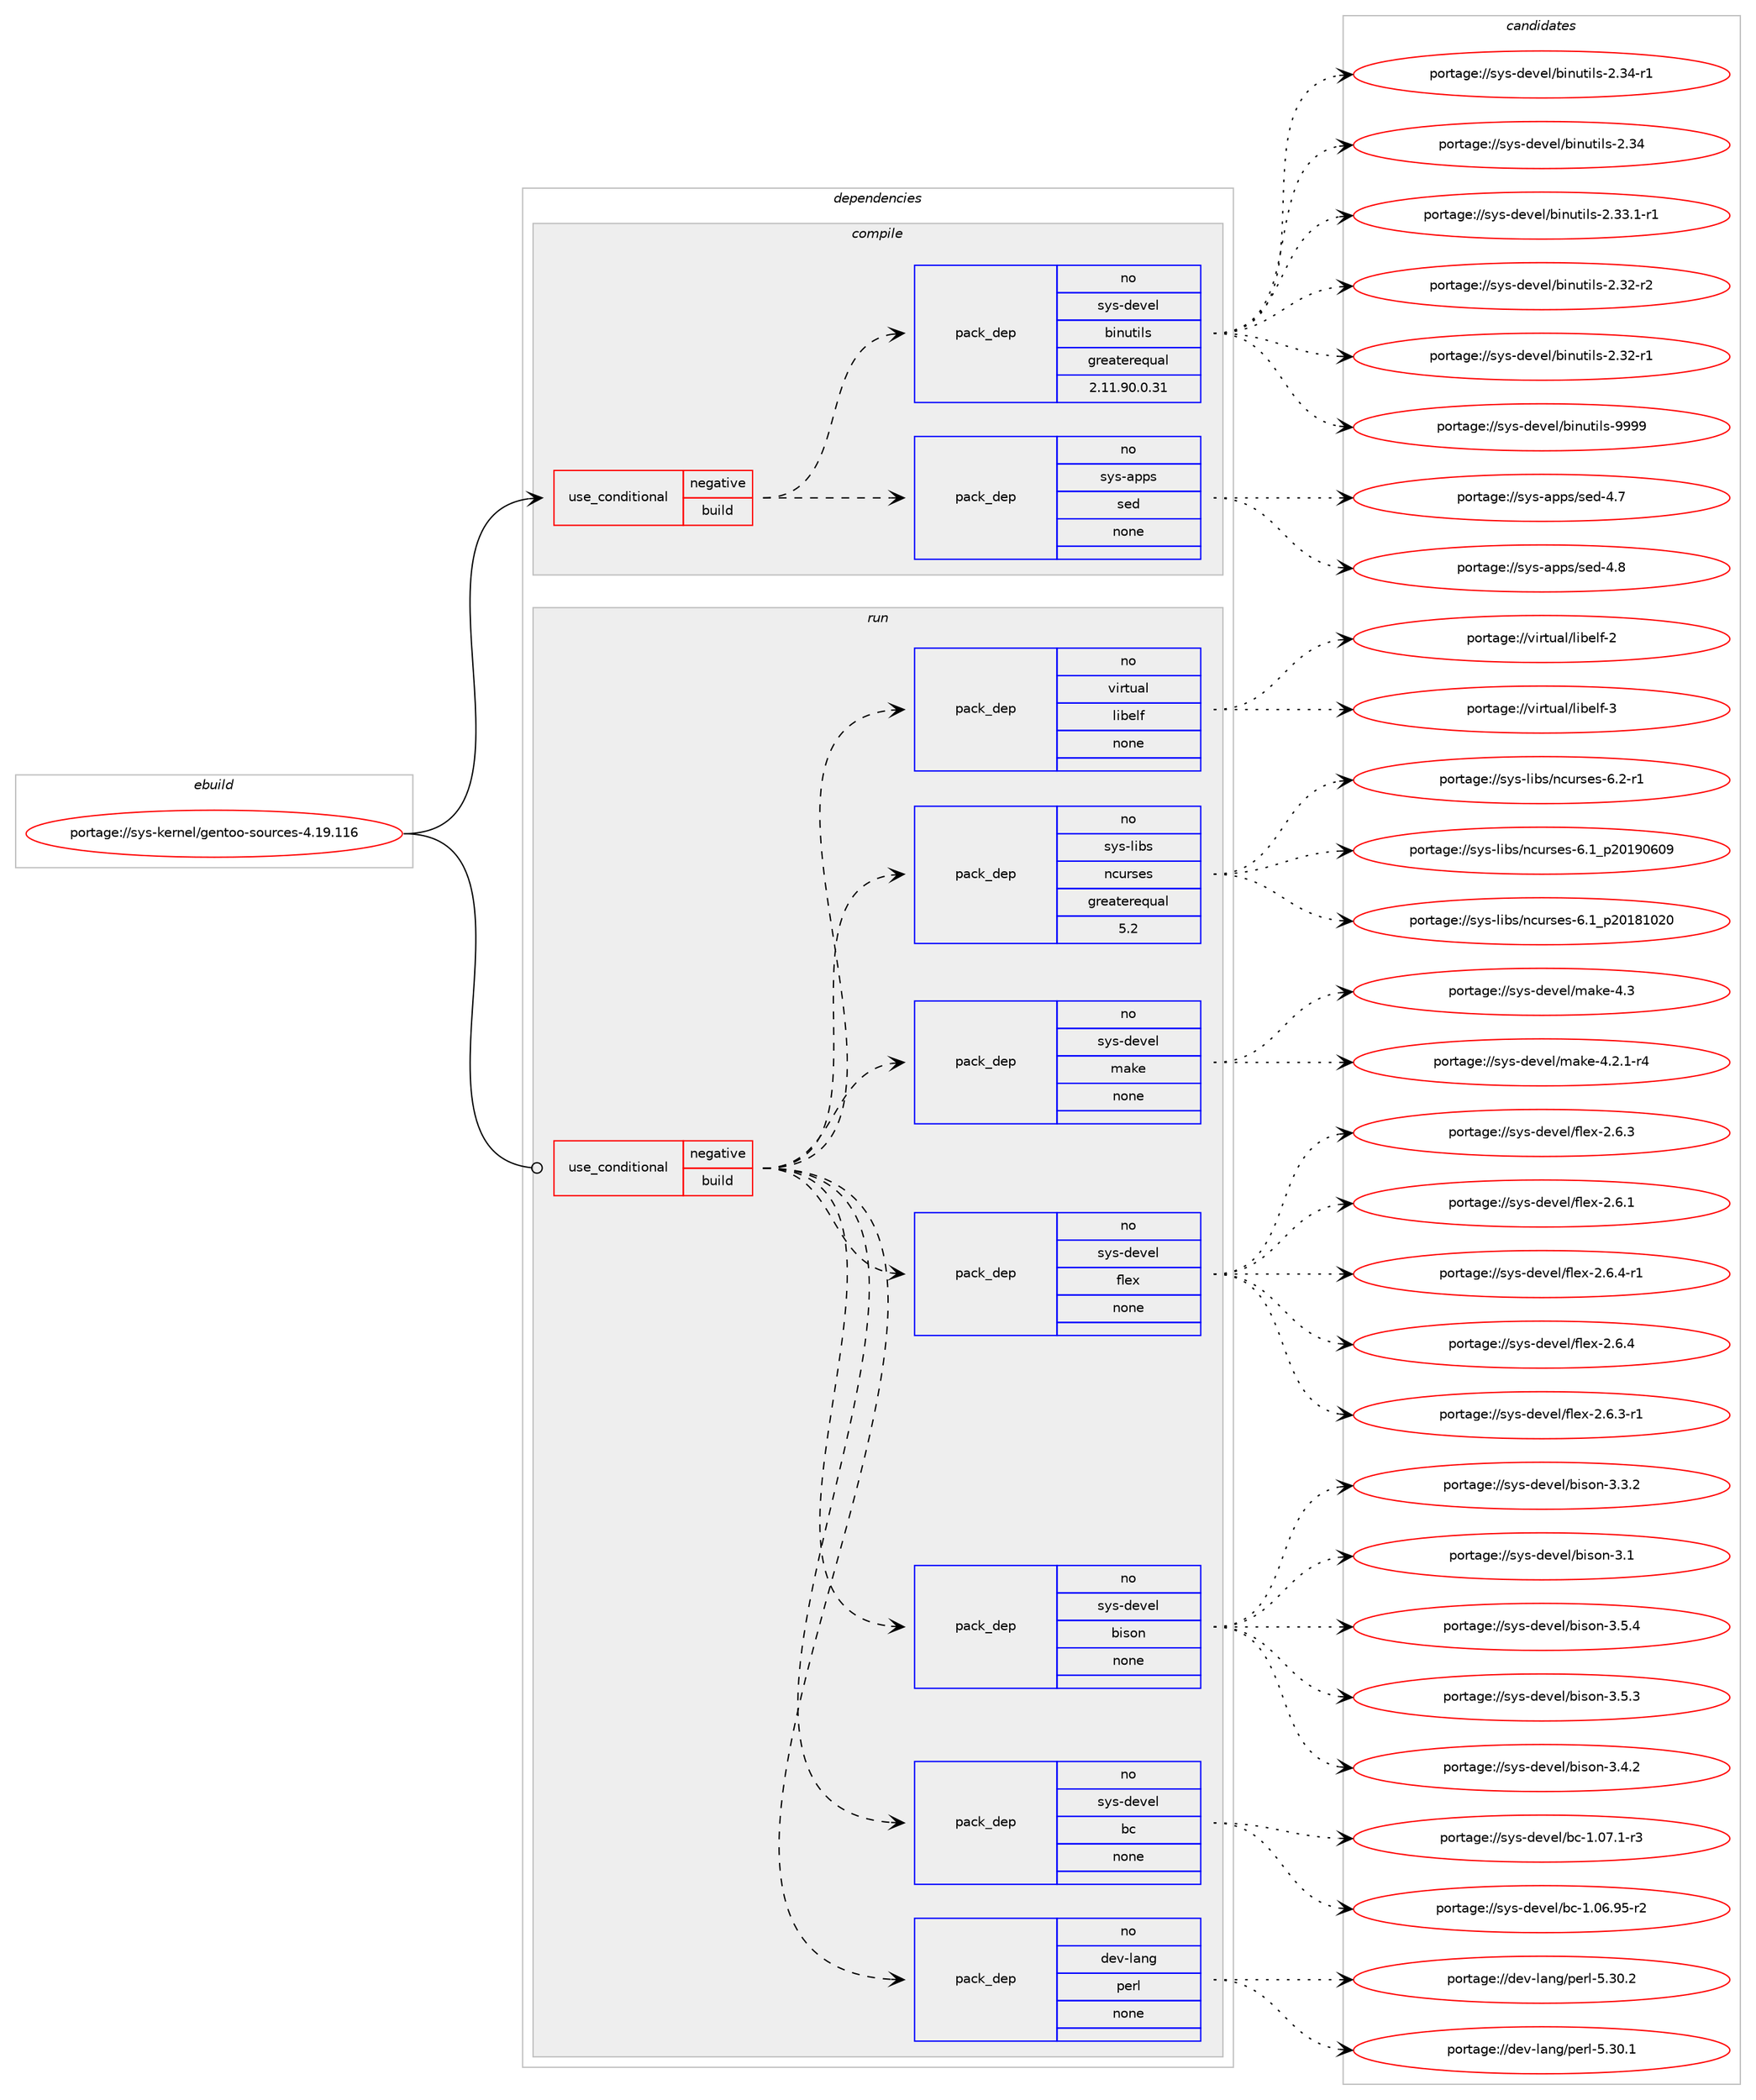 digraph prolog {

# *************
# Graph options
# *************

newrank=true;
concentrate=true;
compound=true;
graph [rankdir=LR,fontname=Helvetica,fontsize=10,ranksep=1.5];#, ranksep=2.5, nodesep=0.2];
edge  [arrowhead=vee];
node  [fontname=Helvetica,fontsize=10];

# **********
# The ebuild
# **********

subgraph cluster_leftcol {
color=gray;
rank=same;
label=<<i>ebuild</i>>;
id [label="portage://sys-kernel/gentoo-sources-4.19.116", color=red, width=4, href="../sys-kernel/gentoo-sources-4.19.116.svg"];
}

# ****************
# The dependencies
# ****************

subgraph cluster_midcol {
color=gray;
label=<<i>dependencies</i>>;
subgraph cluster_compile {
fillcolor="#eeeeee";
style=filled;
label=<<i>compile</i>>;
subgraph cond629 {
dependency4173 [label=<<TABLE BORDER="0" CELLBORDER="1" CELLSPACING="0" CELLPADDING="4"><TR><TD ROWSPAN="3" CELLPADDING="10">use_conditional</TD></TR><TR><TD>negative</TD></TR><TR><TD>build</TD></TR></TABLE>>, shape=none, color=red];
subgraph pack3451 {
dependency4174 [label=<<TABLE BORDER="0" CELLBORDER="1" CELLSPACING="0" CELLPADDING="4" WIDTH="220"><TR><TD ROWSPAN="6" CELLPADDING="30">pack_dep</TD></TR><TR><TD WIDTH="110">no</TD></TR><TR><TD>sys-apps</TD></TR><TR><TD>sed</TD></TR><TR><TD>none</TD></TR><TR><TD></TD></TR></TABLE>>, shape=none, color=blue];
}
dependency4173:e -> dependency4174:w [weight=20,style="dashed",arrowhead="vee"];
subgraph pack3452 {
dependency4175 [label=<<TABLE BORDER="0" CELLBORDER="1" CELLSPACING="0" CELLPADDING="4" WIDTH="220"><TR><TD ROWSPAN="6" CELLPADDING="30">pack_dep</TD></TR><TR><TD WIDTH="110">no</TD></TR><TR><TD>sys-devel</TD></TR><TR><TD>binutils</TD></TR><TR><TD>greaterequal</TD></TR><TR><TD>2.11.90.0.31</TD></TR></TABLE>>, shape=none, color=blue];
}
dependency4173:e -> dependency4175:w [weight=20,style="dashed",arrowhead="vee"];
}
id:e -> dependency4173:w [weight=20,style="solid",arrowhead="vee"];
}
subgraph cluster_compileandrun {
fillcolor="#eeeeee";
style=filled;
label=<<i>compile and run</i>>;
}
subgraph cluster_run {
fillcolor="#eeeeee";
style=filled;
label=<<i>run</i>>;
subgraph cond630 {
dependency4176 [label=<<TABLE BORDER="0" CELLBORDER="1" CELLSPACING="0" CELLPADDING="4"><TR><TD ROWSPAN="3" CELLPADDING="10">use_conditional</TD></TR><TR><TD>negative</TD></TR><TR><TD>build</TD></TR></TABLE>>, shape=none, color=red];
subgraph pack3453 {
dependency4177 [label=<<TABLE BORDER="0" CELLBORDER="1" CELLSPACING="0" CELLPADDING="4" WIDTH="220"><TR><TD ROWSPAN="6" CELLPADDING="30">pack_dep</TD></TR><TR><TD WIDTH="110">no</TD></TR><TR><TD>dev-lang</TD></TR><TR><TD>perl</TD></TR><TR><TD>none</TD></TR><TR><TD></TD></TR></TABLE>>, shape=none, color=blue];
}
dependency4176:e -> dependency4177:w [weight=20,style="dashed",arrowhead="vee"];
subgraph pack3454 {
dependency4178 [label=<<TABLE BORDER="0" CELLBORDER="1" CELLSPACING="0" CELLPADDING="4" WIDTH="220"><TR><TD ROWSPAN="6" CELLPADDING="30">pack_dep</TD></TR><TR><TD WIDTH="110">no</TD></TR><TR><TD>sys-devel</TD></TR><TR><TD>bc</TD></TR><TR><TD>none</TD></TR><TR><TD></TD></TR></TABLE>>, shape=none, color=blue];
}
dependency4176:e -> dependency4178:w [weight=20,style="dashed",arrowhead="vee"];
subgraph pack3455 {
dependency4179 [label=<<TABLE BORDER="0" CELLBORDER="1" CELLSPACING="0" CELLPADDING="4" WIDTH="220"><TR><TD ROWSPAN="6" CELLPADDING="30">pack_dep</TD></TR><TR><TD WIDTH="110">no</TD></TR><TR><TD>sys-devel</TD></TR><TR><TD>bison</TD></TR><TR><TD>none</TD></TR><TR><TD></TD></TR></TABLE>>, shape=none, color=blue];
}
dependency4176:e -> dependency4179:w [weight=20,style="dashed",arrowhead="vee"];
subgraph pack3456 {
dependency4180 [label=<<TABLE BORDER="0" CELLBORDER="1" CELLSPACING="0" CELLPADDING="4" WIDTH="220"><TR><TD ROWSPAN="6" CELLPADDING="30">pack_dep</TD></TR><TR><TD WIDTH="110">no</TD></TR><TR><TD>sys-devel</TD></TR><TR><TD>flex</TD></TR><TR><TD>none</TD></TR><TR><TD></TD></TR></TABLE>>, shape=none, color=blue];
}
dependency4176:e -> dependency4180:w [weight=20,style="dashed",arrowhead="vee"];
subgraph pack3457 {
dependency4181 [label=<<TABLE BORDER="0" CELLBORDER="1" CELLSPACING="0" CELLPADDING="4" WIDTH="220"><TR><TD ROWSPAN="6" CELLPADDING="30">pack_dep</TD></TR><TR><TD WIDTH="110">no</TD></TR><TR><TD>sys-devel</TD></TR><TR><TD>make</TD></TR><TR><TD>none</TD></TR><TR><TD></TD></TR></TABLE>>, shape=none, color=blue];
}
dependency4176:e -> dependency4181:w [weight=20,style="dashed",arrowhead="vee"];
subgraph pack3458 {
dependency4182 [label=<<TABLE BORDER="0" CELLBORDER="1" CELLSPACING="0" CELLPADDING="4" WIDTH="220"><TR><TD ROWSPAN="6" CELLPADDING="30">pack_dep</TD></TR><TR><TD WIDTH="110">no</TD></TR><TR><TD>sys-libs</TD></TR><TR><TD>ncurses</TD></TR><TR><TD>greaterequal</TD></TR><TR><TD>5.2</TD></TR></TABLE>>, shape=none, color=blue];
}
dependency4176:e -> dependency4182:w [weight=20,style="dashed",arrowhead="vee"];
subgraph pack3459 {
dependency4183 [label=<<TABLE BORDER="0" CELLBORDER="1" CELLSPACING="0" CELLPADDING="4" WIDTH="220"><TR><TD ROWSPAN="6" CELLPADDING="30">pack_dep</TD></TR><TR><TD WIDTH="110">no</TD></TR><TR><TD>virtual</TD></TR><TR><TD>libelf</TD></TR><TR><TD>none</TD></TR><TR><TD></TD></TR></TABLE>>, shape=none, color=blue];
}
dependency4176:e -> dependency4183:w [weight=20,style="dashed",arrowhead="vee"];
}
id:e -> dependency4176:w [weight=20,style="solid",arrowhead="odot"];
}
}

# **************
# The candidates
# **************

subgraph cluster_choices {
rank=same;
color=gray;
label=<<i>candidates</i>>;

subgraph choice3451 {
color=black;
nodesep=1;
choice11512111545971121121154711510110045524656 [label="portage://sys-apps/sed-4.8", color=red, width=4,href="../sys-apps/sed-4.8.svg"];
choice11512111545971121121154711510110045524655 [label="portage://sys-apps/sed-4.7", color=red, width=4,href="../sys-apps/sed-4.7.svg"];
dependency4174:e -> choice11512111545971121121154711510110045524656:w [style=dotted,weight="100"];
dependency4174:e -> choice11512111545971121121154711510110045524655:w [style=dotted,weight="100"];
}
subgraph choice3452 {
color=black;
nodesep=1;
choice1151211154510010111810110847981051101171161051081154557575757 [label="portage://sys-devel/binutils-9999", color=red, width=4,href="../sys-devel/binutils-9999.svg"];
choice11512111545100101118101108479810511011711610510811545504651524511449 [label="portage://sys-devel/binutils-2.34-r1", color=red, width=4,href="../sys-devel/binutils-2.34-r1.svg"];
choice1151211154510010111810110847981051101171161051081154550465152 [label="portage://sys-devel/binutils-2.34", color=red, width=4,href="../sys-devel/binutils-2.34.svg"];
choice115121115451001011181011084798105110117116105108115455046515146494511449 [label="portage://sys-devel/binutils-2.33.1-r1", color=red, width=4,href="../sys-devel/binutils-2.33.1-r1.svg"];
choice11512111545100101118101108479810511011711610510811545504651504511450 [label="portage://sys-devel/binutils-2.32-r2", color=red, width=4,href="../sys-devel/binutils-2.32-r2.svg"];
choice11512111545100101118101108479810511011711610510811545504651504511449 [label="portage://sys-devel/binutils-2.32-r1", color=red, width=4,href="../sys-devel/binutils-2.32-r1.svg"];
dependency4175:e -> choice1151211154510010111810110847981051101171161051081154557575757:w [style=dotted,weight="100"];
dependency4175:e -> choice11512111545100101118101108479810511011711610510811545504651524511449:w [style=dotted,weight="100"];
dependency4175:e -> choice1151211154510010111810110847981051101171161051081154550465152:w [style=dotted,weight="100"];
dependency4175:e -> choice115121115451001011181011084798105110117116105108115455046515146494511449:w [style=dotted,weight="100"];
dependency4175:e -> choice11512111545100101118101108479810511011711610510811545504651504511450:w [style=dotted,weight="100"];
dependency4175:e -> choice11512111545100101118101108479810511011711610510811545504651504511449:w [style=dotted,weight="100"];
}
subgraph choice3453 {
color=black;
nodesep=1;
choice10010111845108971101034711210111410845534651484650 [label="portage://dev-lang/perl-5.30.2", color=red, width=4,href="../dev-lang/perl-5.30.2.svg"];
choice10010111845108971101034711210111410845534651484649 [label="portage://dev-lang/perl-5.30.1", color=red, width=4,href="../dev-lang/perl-5.30.1.svg"];
dependency4177:e -> choice10010111845108971101034711210111410845534651484650:w [style=dotted,weight="100"];
dependency4177:e -> choice10010111845108971101034711210111410845534651484649:w [style=dotted,weight="100"];
}
subgraph choice3454 {
color=black;
nodesep=1;
choice11512111545100101118101108479899454946485546494511451 [label="portage://sys-devel/bc-1.07.1-r3", color=red, width=4,href="../sys-devel/bc-1.07.1-r3.svg"];
choice1151211154510010111810110847989945494648544657534511450 [label="portage://sys-devel/bc-1.06.95-r2", color=red, width=4,href="../sys-devel/bc-1.06.95-r2.svg"];
dependency4178:e -> choice11512111545100101118101108479899454946485546494511451:w [style=dotted,weight="100"];
dependency4178:e -> choice1151211154510010111810110847989945494648544657534511450:w [style=dotted,weight="100"];
}
subgraph choice3455 {
color=black;
nodesep=1;
choice115121115451001011181011084798105115111110455146534652 [label="portage://sys-devel/bison-3.5.4", color=red, width=4,href="../sys-devel/bison-3.5.4.svg"];
choice115121115451001011181011084798105115111110455146534651 [label="portage://sys-devel/bison-3.5.3", color=red, width=4,href="../sys-devel/bison-3.5.3.svg"];
choice115121115451001011181011084798105115111110455146524650 [label="portage://sys-devel/bison-3.4.2", color=red, width=4,href="../sys-devel/bison-3.4.2.svg"];
choice115121115451001011181011084798105115111110455146514650 [label="portage://sys-devel/bison-3.3.2", color=red, width=4,href="../sys-devel/bison-3.3.2.svg"];
choice11512111545100101118101108479810511511111045514649 [label="portage://sys-devel/bison-3.1", color=red, width=4,href="../sys-devel/bison-3.1.svg"];
dependency4179:e -> choice115121115451001011181011084798105115111110455146534652:w [style=dotted,weight="100"];
dependency4179:e -> choice115121115451001011181011084798105115111110455146534651:w [style=dotted,weight="100"];
dependency4179:e -> choice115121115451001011181011084798105115111110455146524650:w [style=dotted,weight="100"];
dependency4179:e -> choice115121115451001011181011084798105115111110455146514650:w [style=dotted,weight="100"];
dependency4179:e -> choice11512111545100101118101108479810511511111045514649:w [style=dotted,weight="100"];
}
subgraph choice3456 {
color=black;
nodesep=1;
choice11512111545100101118101108471021081011204550465446524511449 [label="portage://sys-devel/flex-2.6.4-r1", color=red, width=4,href="../sys-devel/flex-2.6.4-r1.svg"];
choice1151211154510010111810110847102108101120455046544652 [label="portage://sys-devel/flex-2.6.4", color=red, width=4,href="../sys-devel/flex-2.6.4.svg"];
choice11512111545100101118101108471021081011204550465446514511449 [label="portage://sys-devel/flex-2.6.3-r1", color=red, width=4,href="../sys-devel/flex-2.6.3-r1.svg"];
choice1151211154510010111810110847102108101120455046544651 [label="portage://sys-devel/flex-2.6.3", color=red, width=4,href="../sys-devel/flex-2.6.3.svg"];
choice1151211154510010111810110847102108101120455046544649 [label="portage://sys-devel/flex-2.6.1", color=red, width=4,href="../sys-devel/flex-2.6.1.svg"];
dependency4180:e -> choice11512111545100101118101108471021081011204550465446524511449:w [style=dotted,weight="100"];
dependency4180:e -> choice1151211154510010111810110847102108101120455046544652:w [style=dotted,weight="100"];
dependency4180:e -> choice11512111545100101118101108471021081011204550465446514511449:w [style=dotted,weight="100"];
dependency4180:e -> choice1151211154510010111810110847102108101120455046544651:w [style=dotted,weight="100"];
dependency4180:e -> choice1151211154510010111810110847102108101120455046544649:w [style=dotted,weight="100"];
}
subgraph choice3457 {
color=black;
nodesep=1;
choice11512111545100101118101108471099710710145524651 [label="portage://sys-devel/make-4.3", color=red, width=4,href="../sys-devel/make-4.3.svg"];
choice1151211154510010111810110847109971071014552465046494511452 [label="portage://sys-devel/make-4.2.1-r4", color=red, width=4,href="../sys-devel/make-4.2.1-r4.svg"];
dependency4181:e -> choice11512111545100101118101108471099710710145524651:w [style=dotted,weight="100"];
dependency4181:e -> choice1151211154510010111810110847109971071014552465046494511452:w [style=dotted,weight="100"];
}
subgraph choice3458 {
color=black;
nodesep=1;
choice11512111545108105981154711099117114115101115455446504511449 [label="portage://sys-libs/ncurses-6.2-r1", color=red, width=4,href="../sys-libs/ncurses-6.2-r1.svg"];
choice1151211154510810598115471109911711411510111545544649951125048495748544857 [label="portage://sys-libs/ncurses-6.1_p20190609", color=red, width=4,href="../sys-libs/ncurses-6.1_p20190609.svg"];
choice1151211154510810598115471109911711411510111545544649951125048495649485048 [label="portage://sys-libs/ncurses-6.1_p20181020", color=red, width=4,href="../sys-libs/ncurses-6.1_p20181020.svg"];
dependency4182:e -> choice11512111545108105981154711099117114115101115455446504511449:w [style=dotted,weight="100"];
dependency4182:e -> choice1151211154510810598115471109911711411510111545544649951125048495748544857:w [style=dotted,weight="100"];
dependency4182:e -> choice1151211154510810598115471109911711411510111545544649951125048495649485048:w [style=dotted,weight="100"];
}
subgraph choice3459 {
color=black;
nodesep=1;
choice1181051141161179710847108105981011081024551 [label="portage://virtual/libelf-3", color=red, width=4,href="../virtual/libelf-3.svg"];
choice1181051141161179710847108105981011081024550 [label="portage://virtual/libelf-2", color=red, width=4,href="../virtual/libelf-2.svg"];
dependency4183:e -> choice1181051141161179710847108105981011081024551:w [style=dotted,weight="100"];
dependency4183:e -> choice1181051141161179710847108105981011081024550:w [style=dotted,weight="100"];
}
}

}
